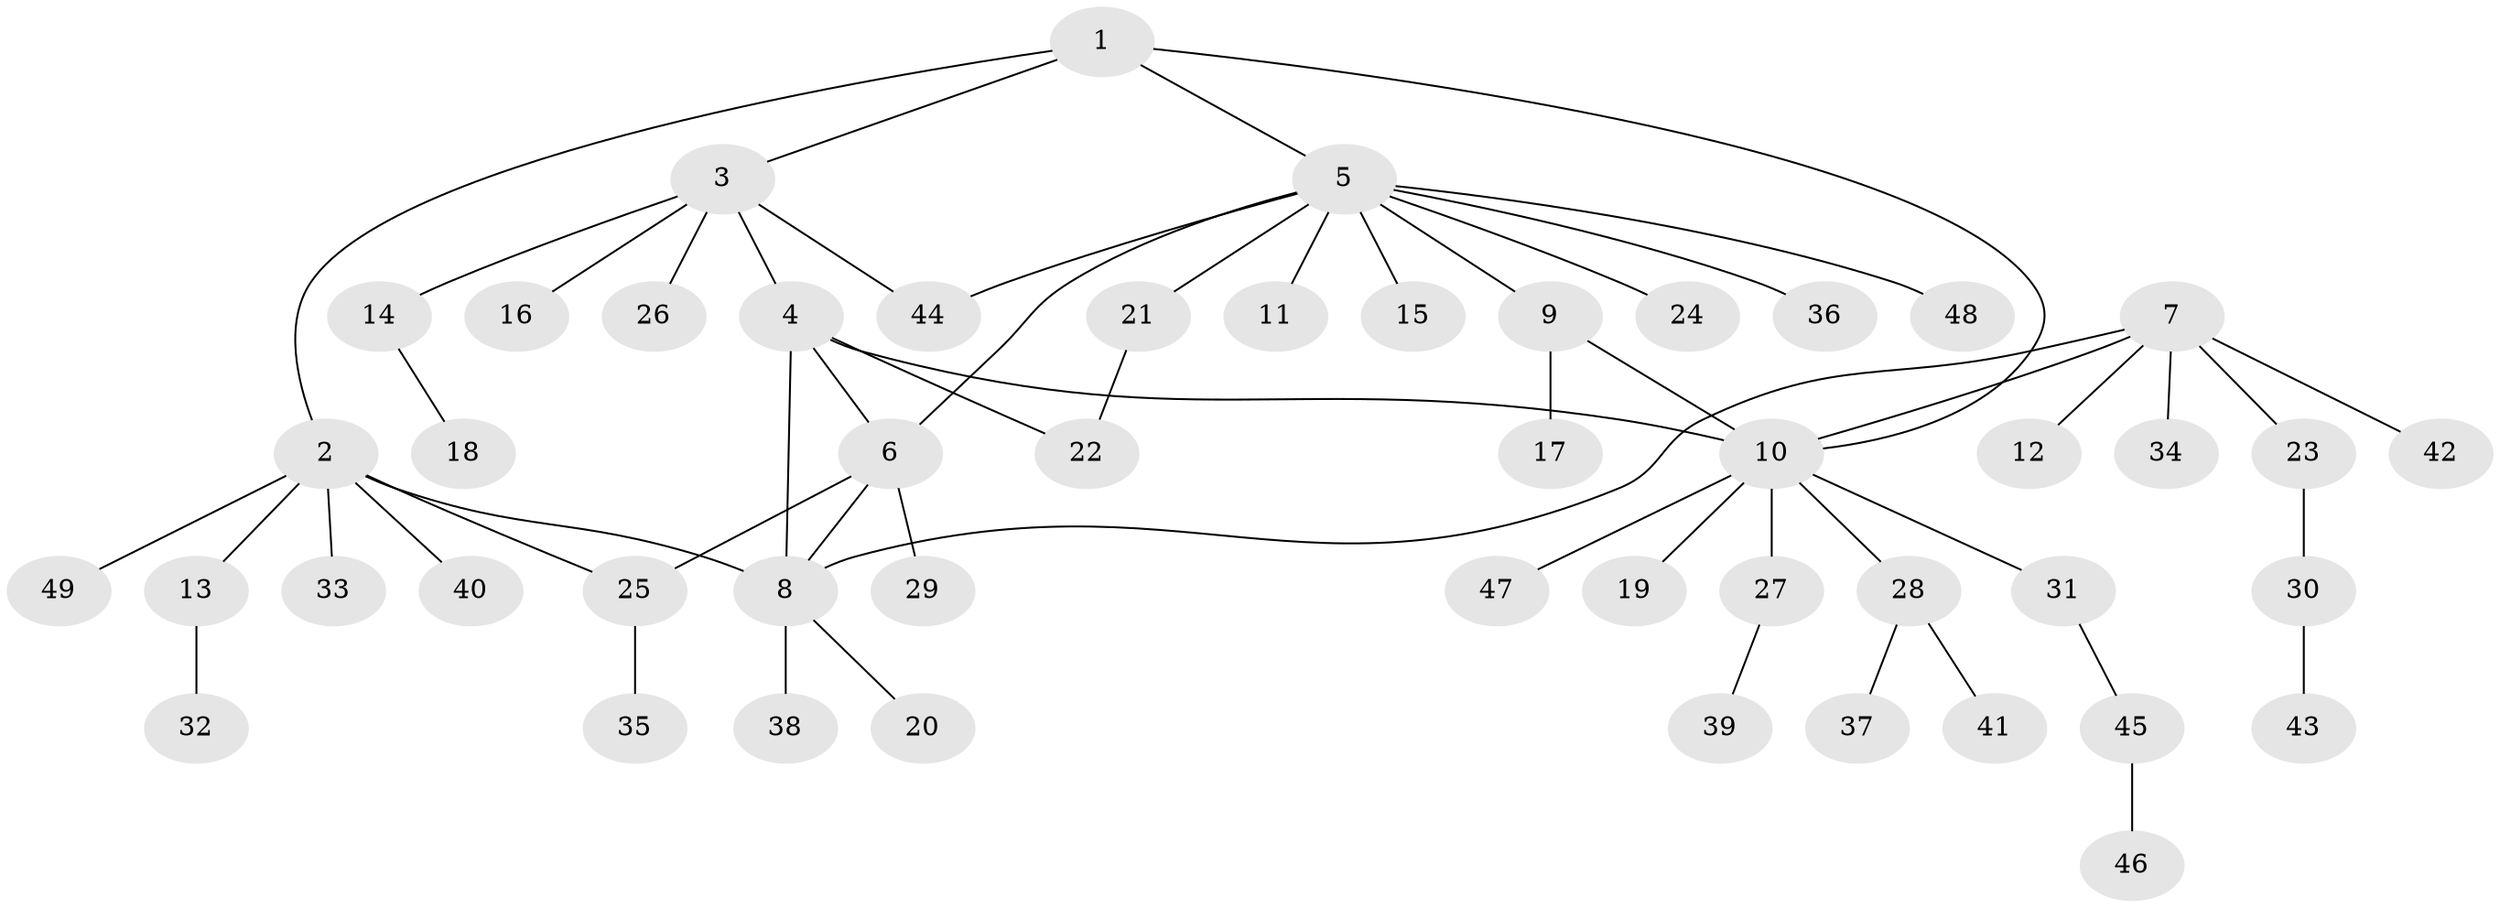 // Generated by graph-tools (version 1.1) at 2025/37/03/09/25 02:37:21]
// undirected, 49 vertices, 57 edges
graph export_dot {
graph [start="1"]
  node [color=gray90,style=filled];
  1;
  2;
  3;
  4;
  5;
  6;
  7;
  8;
  9;
  10;
  11;
  12;
  13;
  14;
  15;
  16;
  17;
  18;
  19;
  20;
  21;
  22;
  23;
  24;
  25;
  26;
  27;
  28;
  29;
  30;
  31;
  32;
  33;
  34;
  35;
  36;
  37;
  38;
  39;
  40;
  41;
  42;
  43;
  44;
  45;
  46;
  47;
  48;
  49;
  1 -- 2;
  1 -- 3;
  1 -- 5;
  1 -- 10;
  2 -- 8;
  2 -- 13;
  2 -- 25;
  2 -- 33;
  2 -- 40;
  2 -- 49;
  3 -- 4;
  3 -- 14;
  3 -- 16;
  3 -- 26;
  3 -- 44;
  4 -- 6;
  4 -- 8;
  4 -- 10;
  4 -- 22;
  5 -- 6;
  5 -- 9;
  5 -- 11;
  5 -- 15;
  5 -- 21;
  5 -- 24;
  5 -- 36;
  5 -- 44;
  5 -- 48;
  6 -- 8;
  6 -- 25;
  6 -- 29;
  7 -- 8;
  7 -- 10;
  7 -- 12;
  7 -- 23;
  7 -- 34;
  7 -- 42;
  8 -- 20;
  8 -- 38;
  9 -- 10;
  9 -- 17;
  10 -- 19;
  10 -- 27;
  10 -- 28;
  10 -- 31;
  10 -- 47;
  13 -- 32;
  14 -- 18;
  21 -- 22;
  23 -- 30;
  25 -- 35;
  27 -- 39;
  28 -- 37;
  28 -- 41;
  30 -- 43;
  31 -- 45;
  45 -- 46;
}
